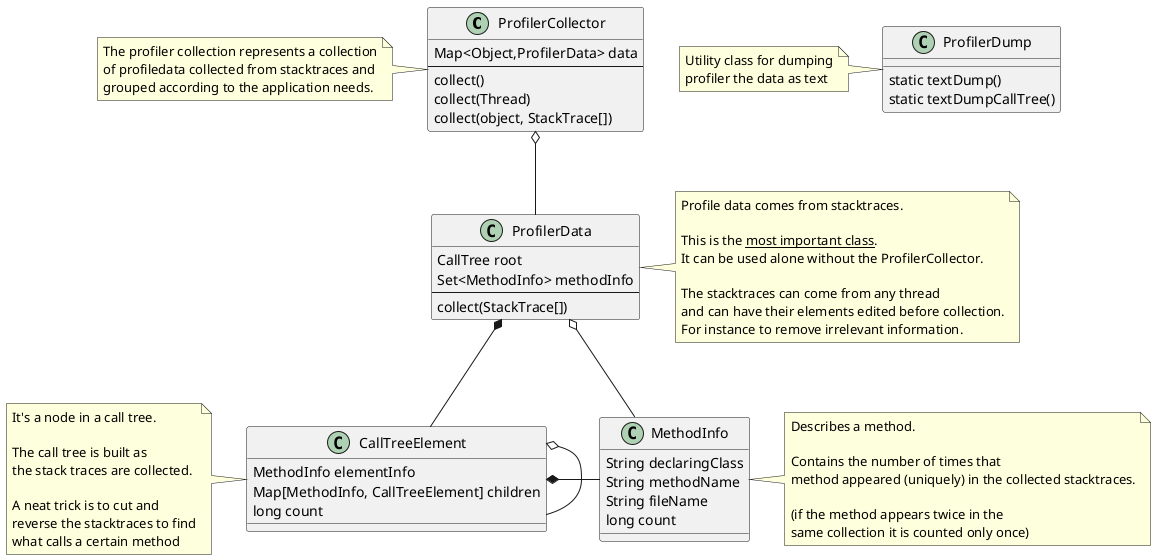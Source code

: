 @startuml

ProfilerCollector o-- ProfilerData
ProfilerData o-- MethodInfo
ProfilerData *-- CallTreeElement
CallTreeElement *- MethodInfo

CallTreeElement o-- CallTreeElement

class ProfilerCollector {
    Map<Object,ProfilerData> data
---
    collect()
    collect(Thread)
    collect(object, StackTrace[])
}
note left of ProfilerCollector
    The profiler collection represents a collection
    of profiledata collected from stacktraces and
    grouped according to the application needs.
end note


class ProfilerData {
    CallTree root
    Set<MethodInfo> methodInfo
---
    collect(StackTrace[])
}

note right of ProfilerData
    Profile data comes from stacktraces.

    This is the __most important class__.
    It can be used alone without the ProfilerCollector.

    The stacktraces can come from any thread
    and can have their elements edited before collection.
    For instance to remove irrelevant information.
end note


class CallTreeElement {
    MethodInfo elementInfo
    Map[MethodInfo, CallTreeElement] children
    long count
}

note left of CallTreeElement
    It's a node in a call tree.

    The call tree is built as
    the stack traces are collected.

    A neat trick is to cut and
    reverse the stacktraces to find
    what calls a certain method
end note


class MethodInfo {
    String declaringClass
    String methodName
    String fileName
    long count
}

note right of MethodInfo
    Describes a method.

    Contains the number of times that
    method appeared (uniquely) in the collected stacktraces.

    (if the method appears twice in the
    same collection it is counted only once)
end note


class ProfilerDump {
    static textDump()
    static textDumpCallTree()
}

note left of ProfilerDump
    Utility class for dumping
    profiler the data as text
end note


@enduml